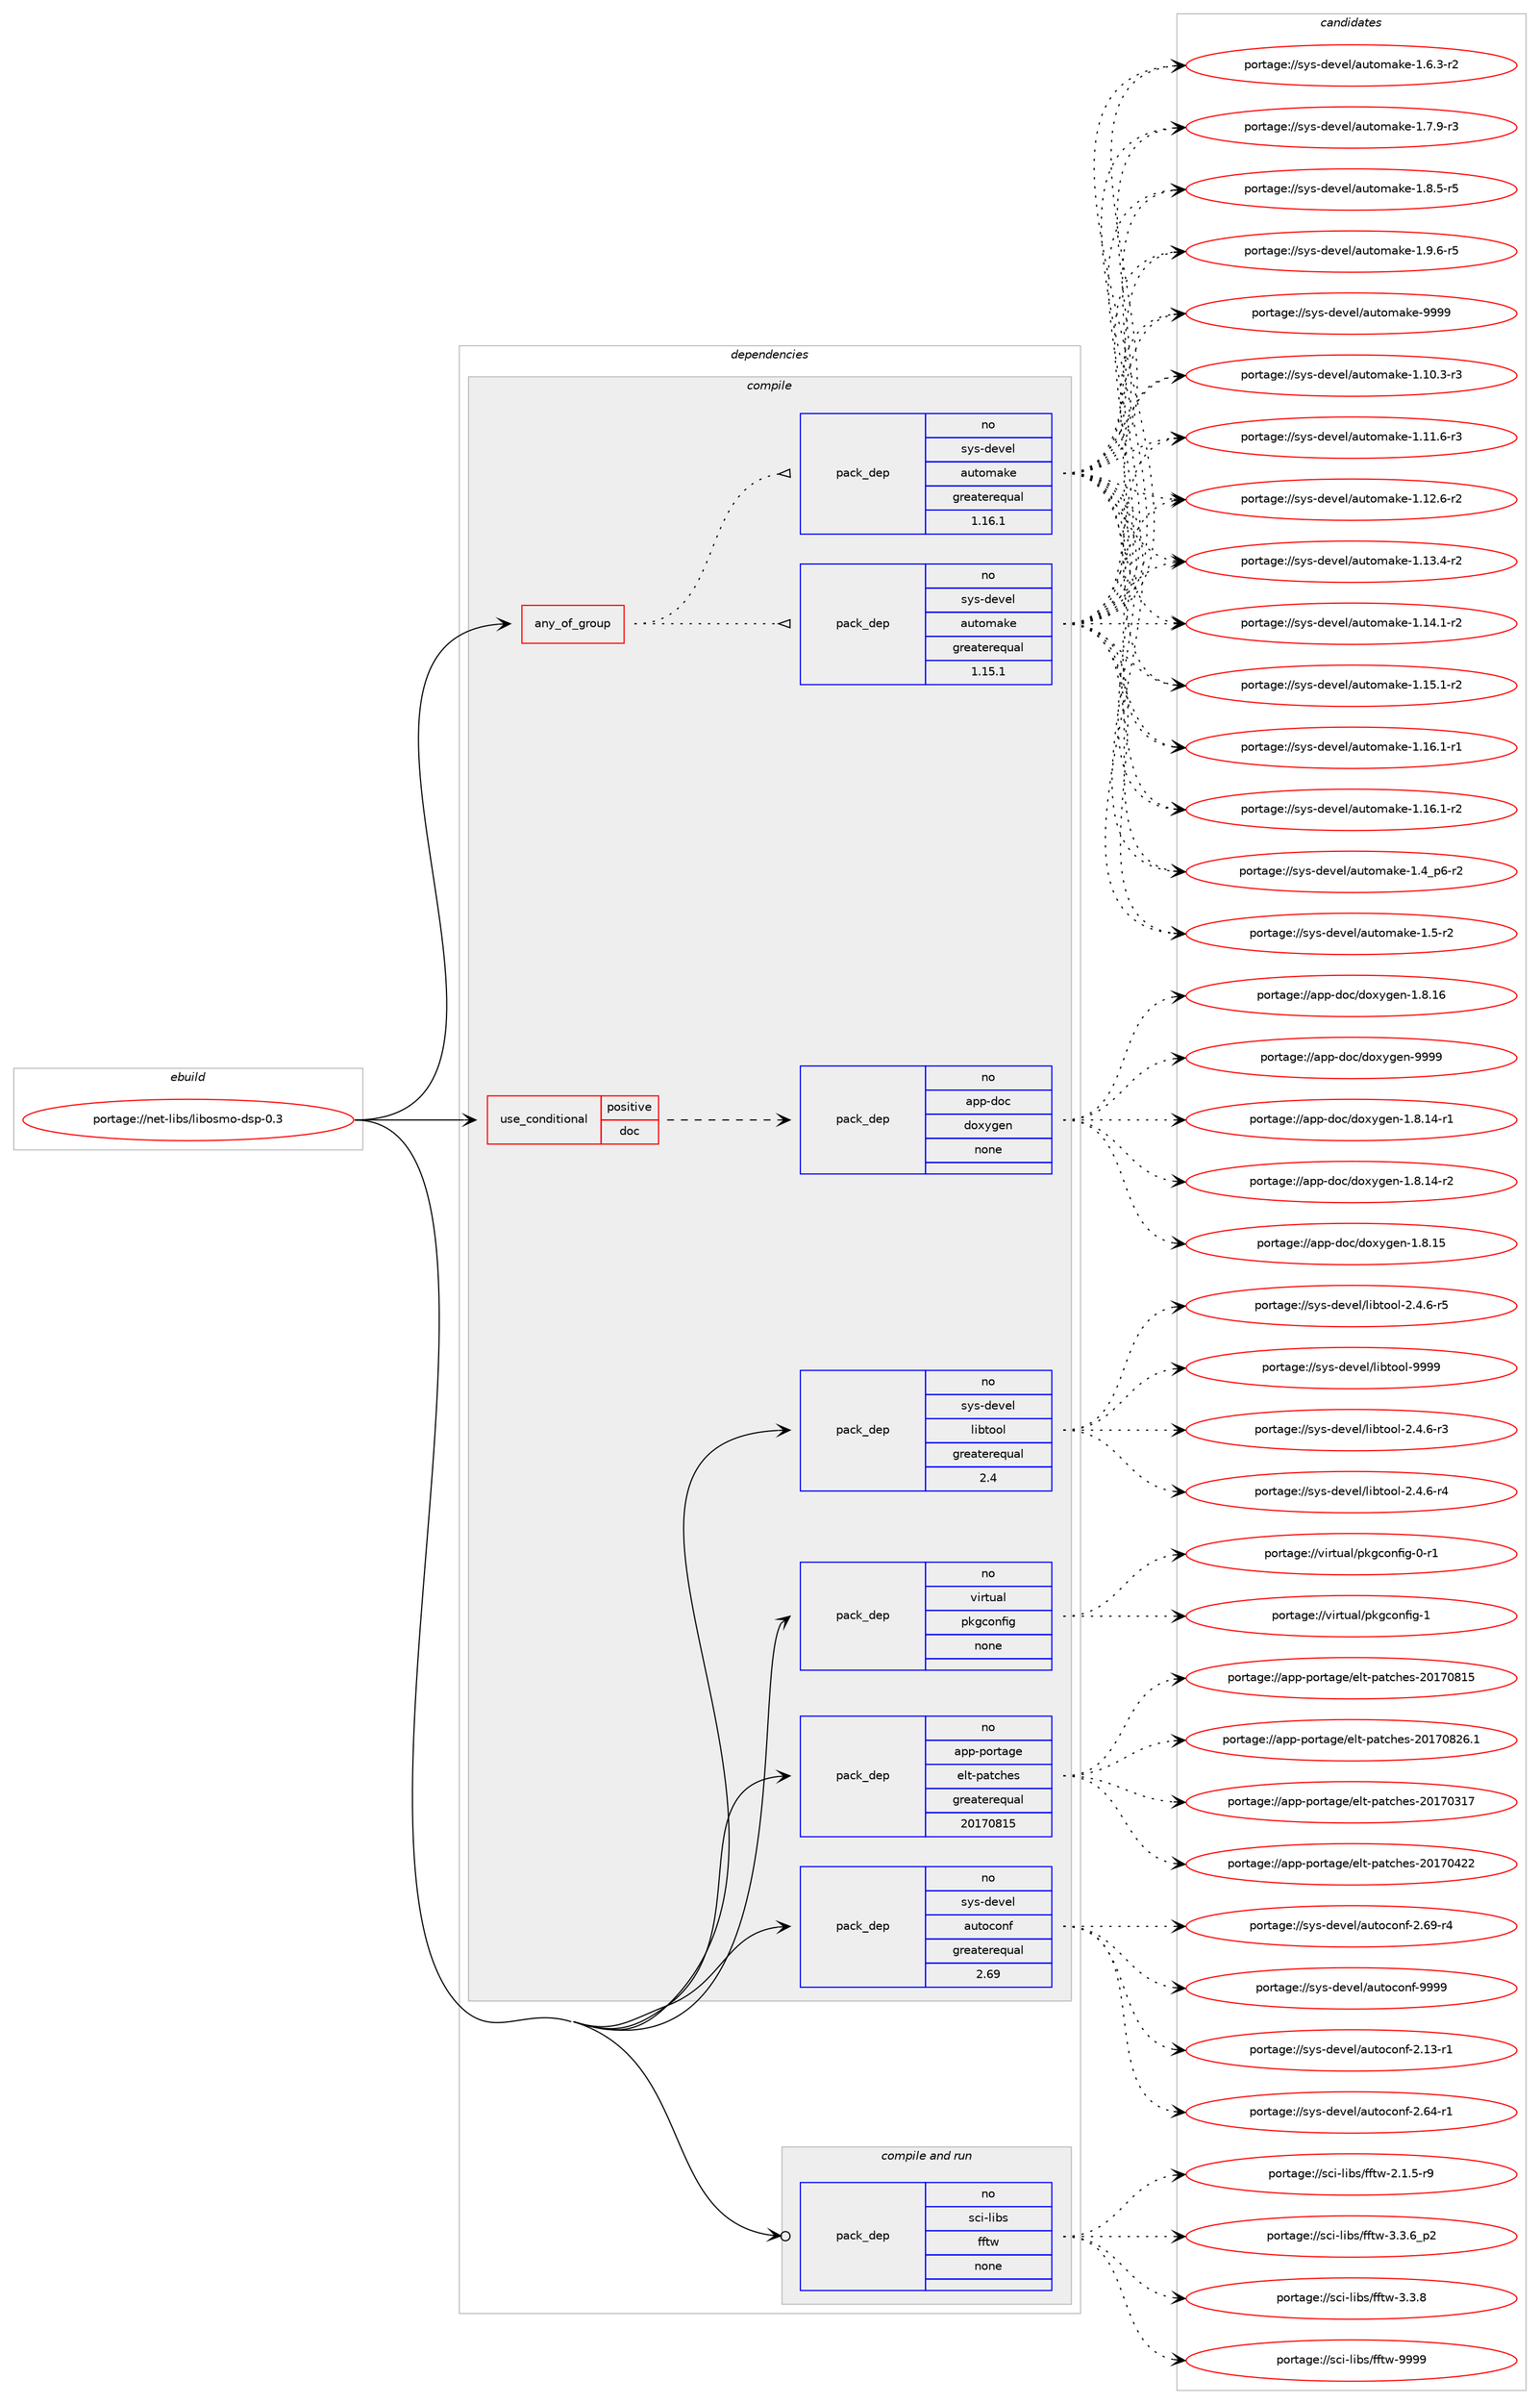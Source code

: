 digraph prolog {

# *************
# Graph options
# *************

newrank=true;
concentrate=true;
compound=true;
graph [rankdir=LR,fontname=Helvetica,fontsize=10,ranksep=1.5];#, ranksep=2.5, nodesep=0.2];
edge  [arrowhead=vee];
node  [fontname=Helvetica,fontsize=10];

# **********
# The ebuild
# **********

subgraph cluster_leftcol {
color=gray;
rank=same;
label=<<i>ebuild</i>>;
id [label="portage://net-libs/libosmo-dsp-0.3", color=red, width=4, href="../net-libs/libosmo-dsp-0.3.svg"];
}

# ****************
# The dependencies
# ****************

subgraph cluster_midcol {
color=gray;
label=<<i>dependencies</i>>;
subgraph cluster_compile {
fillcolor="#eeeeee";
style=filled;
label=<<i>compile</i>>;
subgraph any5818 {
dependency359889 [label=<<TABLE BORDER="0" CELLBORDER="1" CELLSPACING="0" CELLPADDING="4"><TR><TD CELLPADDING="10">any_of_group</TD></TR></TABLE>>, shape=none, color=red];subgraph pack263945 {
dependency359890 [label=<<TABLE BORDER="0" CELLBORDER="1" CELLSPACING="0" CELLPADDING="4" WIDTH="220"><TR><TD ROWSPAN="6" CELLPADDING="30">pack_dep</TD></TR><TR><TD WIDTH="110">no</TD></TR><TR><TD>sys-devel</TD></TR><TR><TD>automake</TD></TR><TR><TD>greaterequal</TD></TR><TR><TD>1.16.1</TD></TR></TABLE>>, shape=none, color=blue];
}
dependency359889:e -> dependency359890:w [weight=20,style="dotted",arrowhead="oinv"];
subgraph pack263946 {
dependency359891 [label=<<TABLE BORDER="0" CELLBORDER="1" CELLSPACING="0" CELLPADDING="4" WIDTH="220"><TR><TD ROWSPAN="6" CELLPADDING="30">pack_dep</TD></TR><TR><TD WIDTH="110">no</TD></TR><TR><TD>sys-devel</TD></TR><TR><TD>automake</TD></TR><TR><TD>greaterequal</TD></TR><TR><TD>1.15.1</TD></TR></TABLE>>, shape=none, color=blue];
}
dependency359889:e -> dependency359891:w [weight=20,style="dotted",arrowhead="oinv"];
}
id:e -> dependency359889:w [weight=20,style="solid",arrowhead="vee"];
subgraph cond89974 {
dependency359892 [label=<<TABLE BORDER="0" CELLBORDER="1" CELLSPACING="0" CELLPADDING="4"><TR><TD ROWSPAN="3" CELLPADDING="10">use_conditional</TD></TR><TR><TD>positive</TD></TR><TR><TD>doc</TD></TR></TABLE>>, shape=none, color=red];
subgraph pack263947 {
dependency359893 [label=<<TABLE BORDER="0" CELLBORDER="1" CELLSPACING="0" CELLPADDING="4" WIDTH="220"><TR><TD ROWSPAN="6" CELLPADDING="30">pack_dep</TD></TR><TR><TD WIDTH="110">no</TD></TR><TR><TD>app-doc</TD></TR><TR><TD>doxygen</TD></TR><TR><TD>none</TD></TR><TR><TD></TD></TR></TABLE>>, shape=none, color=blue];
}
dependency359892:e -> dependency359893:w [weight=20,style="dashed",arrowhead="vee"];
}
id:e -> dependency359892:w [weight=20,style="solid",arrowhead="vee"];
subgraph pack263948 {
dependency359894 [label=<<TABLE BORDER="0" CELLBORDER="1" CELLSPACING="0" CELLPADDING="4" WIDTH="220"><TR><TD ROWSPAN="6" CELLPADDING="30">pack_dep</TD></TR><TR><TD WIDTH="110">no</TD></TR><TR><TD>app-portage</TD></TR><TR><TD>elt-patches</TD></TR><TR><TD>greaterequal</TD></TR><TR><TD>20170815</TD></TR></TABLE>>, shape=none, color=blue];
}
id:e -> dependency359894:w [weight=20,style="solid",arrowhead="vee"];
subgraph pack263949 {
dependency359895 [label=<<TABLE BORDER="0" CELLBORDER="1" CELLSPACING="0" CELLPADDING="4" WIDTH="220"><TR><TD ROWSPAN="6" CELLPADDING="30">pack_dep</TD></TR><TR><TD WIDTH="110">no</TD></TR><TR><TD>sys-devel</TD></TR><TR><TD>autoconf</TD></TR><TR><TD>greaterequal</TD></TR><TR><TD>2.69</TD></TR></TABLE>>, shape=none, color=blue];
}
id:e -> dependency359895:w [weight=20,style="solid",arrowhead="vee"];
subgraph pack263950 {
dependency359896 [label=<<TABLE BORDER="0" CELLBORDER="1" CELLSPACING="0" CELLPADDING="4" WIDTH="220"><TR><TD ROWSPAN="6" CELLPADDING="30">pack_dep</TD></TR><TR><TD WIDTH="110">no</TD></TR><TR><TD>sys-devel</TD></TR><TR><TD>libtool</TD></TR><TR><TD>greaterequal</TD></TR><TR><TD>2.4</TD></TR></TABLE>>, shape=none, color=blue];
}
id:e -> dependency359896:w [weight=20,style="solid",arrowhead="vee"];
subgraph pack263951 {
dependency359897 [label=<<TABLE BORDER="0" CELLBORDER="1" CELLSPACING="0" CELLPADDING="4" WIDTH="220"><TR><TD ROWSPAN="6" CELLPADDING="30">pack_dep</TD></TR><TR><TD WIDTH="110">no</TD></TR><TR><TD>virtual</TD></TR><TR><TD>pkgconfig</TD></TR><TR><TD>none</TD></TR><TR><TD></TD></TR></TABLE>>, shape=none, color=blue];
}
id:e -> dependency359897:w [weight=20,style="solid",arrowhead="vee"];
}
subgraph cluster_compileandrun {
fillcolor="#eeeeee";
style=filled;
label=<<i>compile and run</i>>;
subgraph pack263952 {
dependency359898 [label=<<TABLE BORDER="0" CELLBORDER="1" CELLSPACING="0" CELLPADDING="4" WIDTH="220"><TR><TD ROWSPAN="6" CELLPADDING="30">pack_dep</TD></TR><TR><TD WIDTH="110">no</TD></TR><TR><TD>sci-libs</TD></TR><TR><TD>fftw</TD></TR><TR><TD>none</TD></TR><TR><TD></TD></TR></TABLE>>, shape=none, color=blue];
}
id:e -> dependency359898:w [weight=20,style="solid",arrowhead="odotvee"];
}
subgraph cluster_run {
fillcolor="#eeeeee";
style=filled;
label=<<i>run</i>>;
}
}

# **************
# The candidates
# **************

subgraph cluster_choices {
rank=same;
color=gray;
label=<<i>candidates</i>>;

subgraph choice263945 {
color=black;
nodesep=1;
choiceportage11512111545100101118101108479711711611110997107101454946494846514511451 [label="portage://sys-devel/automake-1.10.3-r3", color=red, width=4,href="../sys-devel/automake-1.10.3-r3.svg"];
choiceportage11512111545100101118101108479711711611110997107101454946494946544511451 [label="portage://sys-devel/automake-1.11.6-r3", color=red, width=4,href="../sys-devel/automake-1.11.6-r3.svg"];
choiceportage11512111545100101118101108479711711611110997107101454946495046544511450 [label="portage://sys-devel/automake-1.12.6-r2", color=red, width=4,href="../sys-devel/automake-1.12.6-r2.svg"];
choiceportage11512111545100101118101108479711711611110997107101454946495146524511450 [label="portage://sys-devel/automake-1.13.4-r2", color=red, width=4,href="../sys-devel/automake-1.13.4-r2.svg"];
choiceportage11512111545100101118101108479711711611110997107101454946495246494511450 [label="portage://sys-devel/automake-1.14.1-r2", color=red, width=4,href="../sys-devel/automake-1.14.1-r2.svg"];
choiceportage11512111545100101118101108479711711611110997107101454946495346494511450 [label="portage://sys-devel/automake-1.15.1-r2", color=red, width=4,href="../sys-devel/automake-1.15.1-r2.svg"];
choiceportage11512111545100101118101108479711711611110997107101454946495446494511449 [label="portage://sys-devel/automake-1.16.1-r1", color=red, width=4,href="../sys-devel/automake-1.16.1-r1.svg"];
choiceportage11512111545100101118101108479711711611110997107101454946495446494511450 [label="portage://sys-devel/automake-1.16.1-r2", color=red, width=4,href="../sys-devel/automake-1.16.1-r2.svg"];
choiceportage115121115451001011181011084797117116111109971071014549465295112544511450 [label="portage://sys-devel/automake-1.4_p6-r2", color=red, width=4,href="../sys-devel/automake-1.4_p6-r2.svg"];
choiceportage11512111545100101118101108479711711611110997107101454946534511450 [label="portage://sys-devel/automake-1.5-r2", color=red, width=4,href="../sys-devel/automake-1.5-r2.svg"];
choiceportage115121115451001011181011084797117116111109971071014549465446514511450 [label="portage://sys-devel/automake-1.6.3-r2", color=red, width=4,href="../sys-devel/automake-1.6.3-r2.svg"];
choiceportage115121115451001011181011084797117116111109971071014549465546574511451 [label="portage://sys-devel/automake-1.7.9-r3", color=red, width=4,href="../sys-devel/automake-1.7.9-r3.svg"];
choiceportage115121115451001011181011084797117116111109971071014549465646534511453 [label="portage://sys-devel/automake-1.8.5-r5", color=red, width=4,href="../sys-devel/automake-1.8.5-r5.svg"];
choiceportage115121115451001011181011084797117116111109971071014549465746544511453 [label="portage://sys-devel/automake-1.9.6-r5", color=red, width=4,href="../sys-devel/automake-1.9.6-r5.svg"];
choiceportage115121115451001011181011084797117116111109971071014557575757 [label="portage://sys-devel/automake-9999", color=red, width=4,href="../sys-devel/automake-9999.svg"];
dependency359890:e -> choiceportage11512111545100101118101108479711711611110997107101454946494846514511451:w [style=dotted,weight="100"];
dependency359890:e -> choiceportage11512111545100101118101108479711711611110997107101454946494946544511451:w [style=dotted,weight="100"];
dependency359890:e -> choiceportage11512111545100101118101108479711711611110997107101454946495046544511450:w [style=dotted,weight="100"];
dependency359890:e -> choiceportage11512111545100101118101108479711711611110997107101454946495146524511450:w [style=dotted,weight="100"];
dependency359890:e -> choiceportage11512111545100101118101108479711711611110997107101454946495246494511450:w [style=dotted,weight="100"];
dependency359890:e -> choiceportage11512111545100101118101108479711711611110997107101454946495346494511450:w [style=dotted,weight="100"];
dependency359890:e -> choiceportage11512111545100101118101108479711711611110997107101454946495446494511449:w [style=dotted,weight="100"];
dependency359890:e -> choiceportage11512111545100101118101108479711711611110997107101454946495446494511450:w [style=dotted,weight="100"];
dependency359890:e -> choiceportage115121115451001011181011084797117116111109971071014549465295112544511450:w [style=dotted,weight="100"];
dependency359890:e -> choiceportage11512111545100101118101108479711711611110997107101454946534511450:w [style=dotted,weight="100"];
dependency359890:e -> choiceportage115121115451001011181011084797117116111109971071014549465446514511450:w [style=dotted,weight="100"];
dependency359890:e -> choiceportage115121115451001011181011084797117116111109971071014549465546574511451:w [style=dotted,weight="100"];
dependency359890:e -> choiceportage115121115451001011181011084797117116111109971071014549465646534511453:w [style=dotted,weight="100"];
dependency359890:e -> choiceportage115121115451001011181011084797117116111109971071014549465746544511453:w [style=dotted,weight="100"];
dependency359890:e -> choiceportage115121115451001011181011084797117116111109971071014557575757:w [style=dotted,weight="100"];
}
subgraph choice263946 {
color=black;
nodesep=1;
choiceportage11512111545100101118101108479711711611110997107101454946494846514511451 [label="portage://sys-devel/automake-1.10.3-r3", color=red, width=4,href="../sys-devel/automake-1.10.3-r3.svg"];
choiceportage11512111545100101118101108479711711611110997107101454946494946544511451 [label="portage://sys-devel/automake-1.11.6-r3", color=red, width=4,href="../sys-devel/automake-1.11.6-r3.svg"];
choiceportage11512111545100101118101108479711711611110997107101454946495046544511450 [label="portage://sys-devel/automake-1.12.6-r2", color=red, width=4,href="../sys-devel/automake-1.12.6-r2.svg"];
choiceportage11512111545100101118101108479711711611110997107101454946495146524511450 [label="portage://sys-devel/automake-1.13.4-r2", color=red, width=4,href="../sys-devel/automake-1.13.4-r2.svg"];
choiceportage11512111545100101118101108479711711611110997107101454946495246494511450 [label="portage://sys-devel/automake-1.14.1-r2", color=red, width=4,href="../sys-devel/automake-1.14.1-r2.svg"];
choiceportage11512111545100101118101108479711711611110997107101454946495346494511450 [label="portage://sys-devel/automake-1.15.1-r2", color=red, width=4,href="../sys-devel/automake-1.15.1-r2.svg"];
choiceportage11512111545100101118101108479711711611110997107101454946495446494511449 [label="portage://sys-devel/automake-1.16.1-r1", color=red, width=4,href="../sys-devel/automake-1.16.1-r1.svg"];
choiceportage11512111545100101118101108479711711611110997107101454946495446494511450 [label="portage://sys-devel/automake-1.16.1-r2", color=red, width=4,href="../sys-devel/automake-1.16.1-r2.svg"];
choiceportage115121115451001011181011084797117116111109971071014549465295112544511450 [label="portage://sys-devel/automake-1.4_p6-r2", color=red, width=4,href="../sys-devel/automake-1.4_p6-r2.svg"];
choiceportage11512111545100101118101108479711711611110997107101454946534511450 [label="portage://sys-devel/automake-1.5-r2", color=red, width=4,href="../sys-devel/automake-1.5-r2.svg"];
choiceportage115121115451001011181011084797117116111109971071014549465446514511450 [label="portage://sys-devel/automake-1.6.3-r2", color=red, width=4,href="../sys-devel/automake-1.6.3-r2.svg"];
choiceportage115121115451001011181011084797117116111109971071014549465546574511451 [label="portage://sys-devel/automake-1.7.9-r3", color=red, width=4,href="../sys-devel/automake-1.7.9-r3.svg"];
choiceportage115121115451001011181011084797117116111109971071014549465646534511453 [label="portage://sys-devel/automake-1.8.5-r5", color=red, width=4,href="../sys-devel/automake-1.8.5-r5.svg"];
choiceportage115121115451001011181011084797117116111109971071014549465746544511453 [label="portage://sys-devel/automake-1.9.6-r5", color=red, width=4,href="../sys-devel/automake-1.9.6-r5.svg"];
choiceportage115121115451001011181011084797117116111109971071014557575757 [label="portage://sys-devel/automake-9999", color=red, width=4,href="../sys-devel/automake-9999.svg"];
dependency359891:e -> choiceportage11512111545100101118101108479711711611110997107101454946494846514511451:w [style=dotted,weight="100"];
dependency359891:e -> choiceportage11512111545100101118101108479711711611110997107101454946494946544511451:w [style=dotted,weight="100"];
dependency359891:e -> choiceportage11512111545100101118101108479711711611110997107101454946495046544511450:w [style=dotted,weight="100"];
dependency359891:e -> choiceportage11512111545100101118101108479711711611110997107101454946495146524511450:w [style=dotted,weight="100"];
dependency359891:e -> choiceportage11512111545100101118101108479711711611110997107101454946495246494511450:w [style=dotted,weight="100"];
dependency359891:e -> choiceportage11512111545100101118101108479711711611110997107101454946495346494511450:w [style=dotted,weight="100"];
dependency359891:e -> choiceportage11512111545100101118101108479711711611110997107101454946495446494511449:w [style=dotted,weight="100"];
dependency359891:e -> choiceportage11512111545100101118101108479711711611110997107101454946495446494511450:w [style=dotted,weight="100"];
dependency359891:e -> choiceportage115121115451001011181011084797117116111109971071014549465295112544511450:w [style=dotted,weight="100"];
dependency359891:e -> choiceportage11512111545100101118101108479711711611110997107101454946534511450:w [style=dotted,weight="100"];
dependency359891:e -> choiceportage115121115451001011181011084797117116111109971071014549465446514511450:w [style=dotted,weight="100"];
dependency359891:e -> choiceportage115121115451001011181011084797117116111109971071014549465546574511451:w [style=dotted,weight="100"];
dependency359891:e -> choiceportage115121115451001011181011084797117116111109971071014549465646534511453:w [style=dotted,weight="100"];
dependency359891:e -> choiceportage115121115451001011181011084797117116111109971071014549465746544511453:w [style=dotted,weight="100"];
dependency359891:e -> choiceportage115121115451001011181011084797117116111109971071014557575757:w [style=dotted,weight="100"];
}
subgraph choice263947 {
color=black;
nodesep=1;
choiceportage97112112451001119947100111120121103101110454946564649524511449 [label="portage://app-doc/doxygen-1.8.14-r1", color=red, width=4,href="../app-doc/doxygen-1.8.14-r1.svg"];
choiceportage97112112451001119947100111120121103101110454946564649524511450 [label="portage://app-doc/doxygen-1.8.14-r2", color=red, width=4,href="../app-doc/doxygen-1.8.14-r2.svg"];
choiceportage9711211245100111994710011112012110310111045494656464953 [label="portage://app-doc/doxygen-1.8.15", color=red, width=4,href="../app-doc/doxygen-1.8.15.svg"];
choiceportage9711211245100111994710011112012110310111045494656464954 [label="portage://app-doc/doxygen-1.8.16", color=red, width=4,href="../app-doc/doxygen-1.8.16.svg"];
choiceportage971121124510011199471001111201211031011104557575757 [label="portage://app-doc/doxygen-9999", color=red, width=4,href="../app-doc/doxygen-9999.svg"];
dependency359893:e -> choiceportage97112112451001119947100111120121103101110454946564649524511449:w [style=dotted,weight="100"];
dependency359893:e -> choiceportage97112112451001119947100111120121103101110454946564649524511450:w [style=dotted,weight="100"];
dependency359893:e -> choiceportage9711211245100111994710011112012110310111045494656464953:w [style=dotted,weight="100"];
dependency359893:e -> choiceportage9711211245100111994710011112012110310111045494656464954:w [style=dotted,weight="100"];
dependency359893:e -> choiceportage971121124510011199471001111201211031011104557575757:w [style=dotted,weight="100"];
}
subgraph choice263948 {
color=black;
nodesep=1;
choiceportage97112112451121111141169710310147101108116451129711699104101115455048495548514955 [label="portage://app-portage/elt-patches-20170317", color=red, width=4,href="../app-portage/elt-patches-20170317.svg"];
choiceportage97112112451121111141169710310147101108116451129711699104101115455048495548525050 [label="portage://app-portage/elt-patches-20170422", color=red, width=4,href="../app-portage/elt-patches-20170422.svg"];
choiceportage97112112451121111141169710310147101108116451129711699104101115455048495548564953 [label="portage://app-portage/elt-patches-20170815", color=red, width=4,href="../app-portage/elt-patches-20170815.svg"];
choiceportage971121124511211111411697103101471011081164511297116991041011154550484955485650544649 [label="portage://app-portage/elt-patches-20170826.1", color=red, width=4,href="../app-portage/elt-patches-20170826.1.svg"];
dependency359894:e -> choiceportage97112112451121111141169710310147101108116451129711699104101115455048495548514955:w [style=dotted,weight="100"];
dependency359894:e -> choiceportage97112112451121111141169710310147101108116451129711699104101115455048495548525050:w [style=dotted,weight="100"];
dependency359894:e -> choiceportage97112112451121111141169710310147101108116451129711699104101115455048495548564953:w [style=dotted,weight="100"];
dependency359894:e -> choiceportage971121124511211111411697103101471011081164511297116991041011154550484955485650544649:w [style=dotted,weight="100"];
}
subgraph choice263949 {
color=black;
nodesep=1;
choiceportage1151211154510010111810110847971171161119911111010245504649514511449 [label="portage://sys-devel/autoconf-2.13-r1", color=red, width=4,href="../sys-devel/autoconf-2.13-r1.svg"];
choiceportage1151211154510010111810110847971171161119911111010245504654524511449 [label="portage://sys-devel/autoconf-2.64-r1", color=red, width=4,href="../sys-devel/autoconf-2.64-r1.svg"];
choiceportage1151211154510010111810110847971171161119911111010245504654574511452 [label="portage://sys-devel/autoconf-2.69-r4", color=red, width=4,href="../sys-devel/autoconf-2.69-r4.svg"];
choiceportage115121115451001011181011084797117116111991111101024557575757 [label="portage://sys-devel/autoconf-9999", color=red, width=4,href="../sys-devel/autoconf-9999.svg"];
dependency359895:e -> choiceportage1151211154510010111810110847971171161119911111010245504649514511449:w [style=dotted,weight="100"];
dependency359895:e -> choiceportage1151211154510010111810110847971171161119911111010245504654524511449:w [style=dotted,weight="100"];
dependency359895:e -> choiceportage1151211154510010111810110847971171161119911111010245504654574511452:w [style=dotted,weight="100"];
dependency359895:e -> choiceportage115121115451001011181011084797117116111991111101024557575757:w [style=dotted,weight="100"];
}
subgraph choice263950 {
color=black;
nodesep=1;
choiceportage1151211154510010111810110847108105981161111111084550465246544511451 [label="portage://sys-devel/libtool-2.4.6-r3", color=red, width=4,href="../sys-devel/libtool-2.4.6-r3.svg"];
choiceportage1151211154510010111810110847108105981161111111084550465246544511452 [label="portage://sys-devel/libtool-2.4.6-r4", color=red, width=4,href="../sys-devel/libtool-2.4.6-r4.svg"];
choiceportage1151211154510010111810110847108105981161111111084550465246544511453 [label="portage://sys-devel/libtool-2.4.6-r5", color=red, width=4,href="../sys-devel/libtool-2.4.6-r5.svg"];
choiceportage1151211154510010111810110847108105981161111111084557575757 [label="portage://sys-devel/libtool-9999", color=red, width=4,href="../sys-devel/libtool-9999.svg"];
dependency359896:e -> choiceportage1151211154510010111810110847108105981161111111084550465246544511451:w [style=dotted,weight="100"];
dependency359896:e -> choiceportage1151211154510010111810110847108105981161111111084550465246544511452:w [style=dotted,weight="100"];
dependency359896:e -> choiceportage1151211154510010111810110847108105981161111111084550465246544511453:w [style=dotted,weight="100"];
dependency359896:e -> choiceportage1151211154510010111810110847108105981161111111084557575757:w [style=dotted,weight="100"];
}
subgraph choice263951 {
color=black;
nodesep=1;
choiceportage11810511411611797108471121071039911111010210510345484511449 [label="portage://virtual/pkgconfig-0-r1", color=red, width=4,href="../virtual/pkgconfig-0-r1.svg"];
choiceportage1181051141161179710847112107103991111101021051034549 [label="portage://virtual/pkgconfig-1", color=red, width=4,href="../virtual/pkgconfig-1.svg"];
dependency359897:e -> choiceportage11810511411611797108471121071039911111010210510345484511449:w [style=dotted,weight="100"];
dependency359897:e -> choiceportage1181051141161179710847112107103991111101021051034549:w [style=dotted,weight="100"];
}
subgraph choice263952 {
color=black;
nodesep=1;
choiceportage115991054510810598115471021021161194550464946534511457 [label="portage://sci-libs/fftw-2.1.5-r9", color=red, width=4,href="../sci-libs/fftw-2.1.5-r9.svg"];
choiceportage115991054510810598115471021021161194551465146549511250 [label="portage://sci-libs/fftw-3.3.6_p2", color=red, width=4,href="../sci-libs/fftw-3.3.6_p2.svg"];
choiceportage11599105451081059811547102102116119455146514656 [label="portage://sci-libs/fftw-3.3.8", color=red, width=4,href="../sci-libs/fftw-3.3.8.svg"];
choiceportage115991054510810598115471021021161194557575757 [label="portage://sci-libs/fftw-9999", color=red, width=4,href="../sci-libs/fftw-9999.svg"];
dependency359898:e -> choiceportage115991054510810598115471021021161194550464946534511457:w [style=dotted,weight="100"];
dependency359898:e -> choiceportage115991054510810598115471021021161194551465146549511250:w [style=dotted,weight="100"];
dependency359898:e -> choiceportage11599105451081059811547102102116119455146514656:w [style=dotted,weight="100"];
dependency359898:e -> choiceportage115991054510810598115471021021161194557575757:w [style=dotted,weight="100"];
}
}

}
